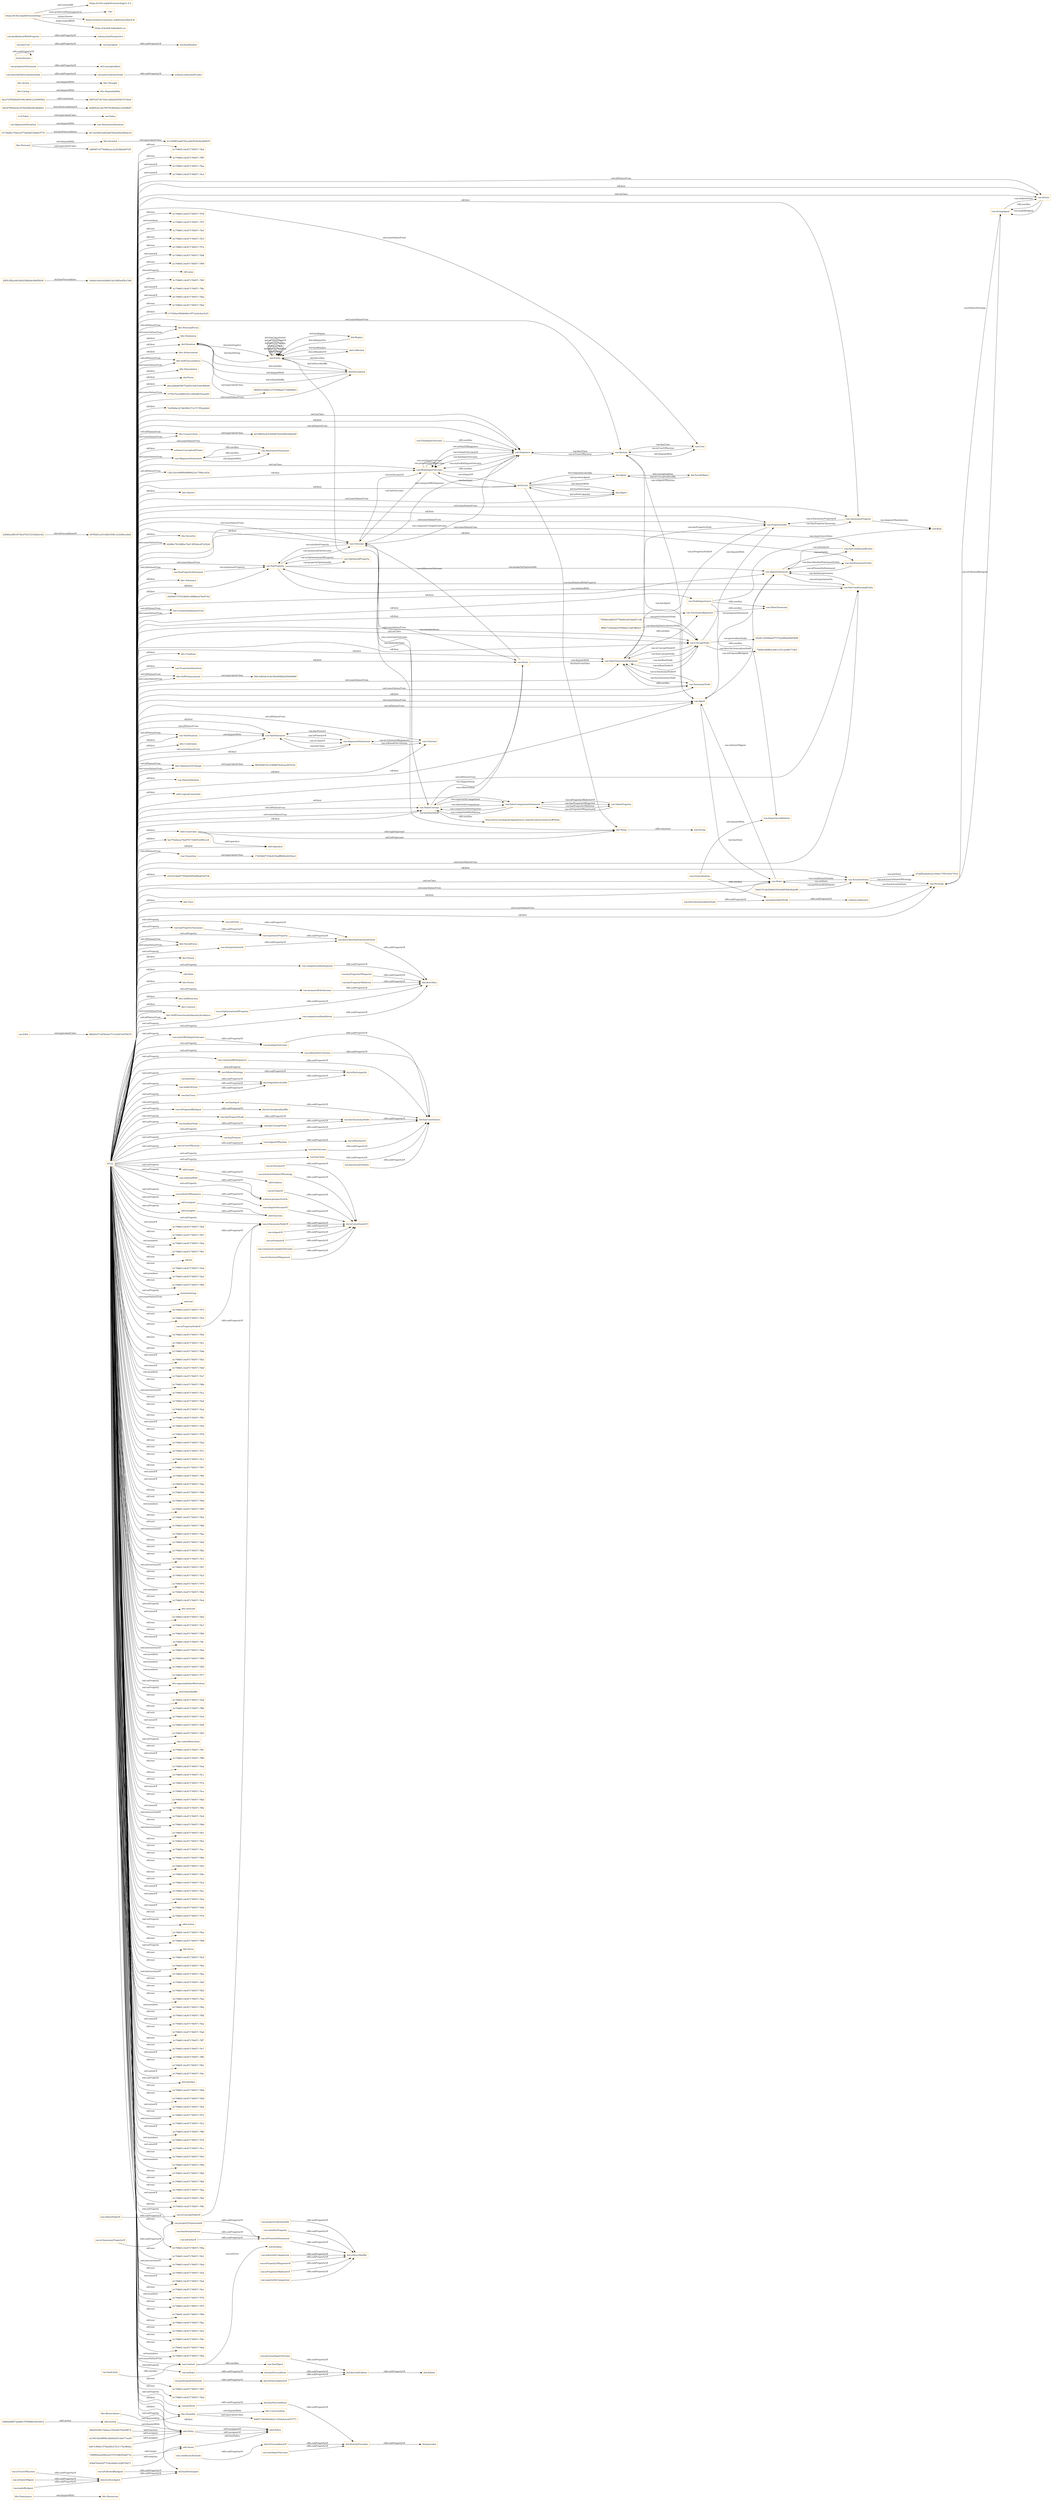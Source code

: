 digraph ar2dtool_diagram { 
rankdir=LR;
size="1501"
node [shape = rectangle, color="orange"]; "bhv:Dominance" "fc7449ae5fb6646ec5f7c2e0c6acfcd3" "dul:Situation" "7388902a2206fca0107416fb95ad471b" "odrl:Action" "vae:Path" "ef2962c6f01875dcf7fcb72330d23c92" "18eb416e0c4284bf14a19fd5e85b154b" "bhv:PersonalFocus" "a0169b5ac65c920467bc6369e5dd2e0f" "bhv:Hedonism" "bhv:Societal" "vae:NodeImportance" "bhv:Universalism" "f011bc09f33db5ad07b92209c4992e19" "vae:AwarenessSituation" "vae:Value" "bhv:Achievement" "odrl:Policy" "bhv:Stimulation" "dul:Norm" "abee2b8ab59b75a2f3e1b83c44c80629" "vae:AlignmentSituation" "1578270c2d98025412482bff352eefd5" "odrl:Operator" "7e456fde327db5f02371e717f52a2b44" "vae:VaeProperty" "b0c8785fa4cbcc076fcd9be94c8dd621" "bhv:SelfTrascendence" "vae:Outcome" "bece7d7f028d30199c3804121b490562" "schema:ConceptualFrame" "vae:VaeEntity" "vae:MultiInputOutcome" "12bc32ec098f9e8888023a1799acc83a" "bhv:Conservation" "25a9c15d5fbde9757522d99a4846569f" "5eb2151ab3284e630c0a4930dc9e2a80" "0174b0bc759acc67726028726481f779" "8567a473b724e1af2a02545fe7274eef" "vae:AlignmentStatement" "bhv:Dependability" "dul:SocialObject" "bhv:Caring" "odrl:Asset" "bhv:Nature" "vae:Generalization" "vae:Context" "vae:ActionOnState" "vae:VaeStatement" "vae:TaxonomyProperty" "bhv:Security" "62d9bc7816882e7bd13852dce87a5226" "vae:ConceptNode" "dul:Object" "bhv:Tolerance" "vae:System" "bhv:Humility" "c62648737f1638d91ef998ea076e974d" "ef8f487c4776d6b2ac2a25cfbb2647d5" "odrl:Party" "vae:Norm" "0dfe8af9f672ad06c76598803e03001e" "88b2fc671df36c6e371e1de010d76635" "bhv:GrowthAndAnxietyFree" "vae:User" "vae:Sequence" "vae:AgentStatement" "vae:VaeConditionedEntity" "bhv:Tradition" "dul:Event" "vae:PromotionDemotion" "dul:Agent" "vae:ValueTaxonomyStatement" "74fdbc448ffce3a813c51cee981718cf" "vae:TaxonomyAlignment" "bhv:SelfEnhancement" "vae:Strategy" "vae:Agent" "bhv:Benevolence" "vae:FinalInputOutcome" "vae:VaeSituation" "bhv:Conformity" "vae:Action" "f8f3040674c3186ffd70e4caa367f142" "bhv:Resources" "dul:Collection" "bf7f9291a351685c558c123ef0ecc6d4" "vae:AwarenessStatement" "vae:ValueDefinition" "bhv:OpennessToChange" "4dd85c0ccde79979c86fab621d249b87" "b13e6983ea8270eca6d363dc8a28d035" "vae:ActingAgent" "odrl:LogicalConstraint" "vae:ValueConcept" "vae:PropertyNode" "vae:ValueProperty" "vae:ValueComparisonStatement" "ba370afeeea7be87b71b8493c8fdcce4" "f94e3db5dcb18e3824948b2b59a9680f" "vae:VaeStatementEntity" "vae:Criterion" "bhv:Thought" "vae:Transition" "cf332334d07795b04585d9fbd61bf73b" "vae:State" "dul:Entity" "bhv:Face" "vae:VaeConditioningEntity" "vae:TaxonomyNode" "vae:VaePropertyStatement" "27a6f52a4a9c2e1644c17951043c7910" "bhv:SocialFocus" "odrl:Constraint" "vae:OptimizedProperty" "dul:Theory" "dul:Region" "dul:Description" "7f5b9ecddf234770b40ca91fda451140" "2f6245c80c7ebbece78ed4b7922fd672" "bhv:Action" "6084719049d2defcc1b5deb2cad53771" "vcvf:Value" "odrl:Rule" "bhv:Power" "vae:ImportanceRelation" "bhv:Personal" "85b878e045f77cf43d0fd1c02f078071" "e21843d248f08e3bb6dd3f1da917ead5" "17b546bf7354e453bafffb94e0639ca3" "2f95c5fb2c603fd425fdbe9c9b9f5830" "ff99c73344adcd7658b4c7edf1ff6cb3" "vae:ArgumentStatement" "9fd5b5100fda7e379548a6c716b699d3" "b407c969a157bbe0fc2723117bcd842e" "bhv:SelfDirection" "bhv:Concern" "bhv:SelfProtectionAndAnxietyAvoidance" ; /*classes style*/
	"bhv:Action" -> "bhv:Thought" [ label = "owl:disjointWith" ];
	"vae:particularizesNode" -> "schema:subsumedUnder" [ label = "rdfs:subPropertyOf" ];
	"vae:hasConceptNode" -> "vae:hasTaxonomyNode" [ label = "rdfs:subPropertyOf" ];
	"vae:ConceptNode" -> "vae:PropertyNode" [ label = "owl:disjointWith" ];
	"vae:isTaxonomyNodeOf" -> "dul:isConstituentOf" [ label = "rdfs:subPropertyOf" ];
	"vae:proposesStatement" -> "dul:conceptualizes" [ label = "rdfs:subPropertyOf" ];
	"vae:previousInputOutcome" -> "dul:directlyFollows" [ label = "rdfs:subPropertyOf" ];
	"vae:hasTaxonomyNode" -> "dul:hasConstituent" [ label = "rdfs:subPropertyOf" ];
	"vae:nextInputOutcome" -> "dul:directlyPrecedes" [ label = "rdfs:subPropertyOf" ];
	"vae:VaeSituation" -> "vae:VaeStatement" [ label = "owl:disjointWith" ];
	"vae:comparisonHasInferior" -> "dul:describes" [ label = "rdfs:subPropertyOf" ];
	"vae:hasTrace" -> "dul:isAgentInvolvedIn" [ label = "rdfs:subPropertyOf" ];
	"vae:Path" -> "88b2fc671df36c6e371e1de010d76635" [ label = "owl:equivalentClass" ];
	"vae:isInputOf" -> "dul:isConstituentOf" [ label = "rdfs:subPropertyOf" ];
	"dul:involvesAgent" -> "dul:hasParticipant" [ label = "rdfs:subPropertyOf" ];
	"terms:license" -> "terms:license" [ label = "rdfs:subPropertyOf" ];
	"dul:isAgentInvolvedIn" -> "dul:isParticipantIn" [ label = "rdfs:subPropertyOf" ];
	"bhv:SelfTrascendence" -> "9fd5b5100fda7e379548a6c716b699d3" [ label = "owl:equivalentClass" ];
	"vae:describesVaeStatementEntity" -> "dul:describes" [ label = "rdfs:subPropertyOf" ];
	"vae:hasPropertyTaxonomy" -> "vae:expressesProperty" [ label = "rdfs:subPropertyOf" ];
	"dul:Event" -> "dul:Object" [ label = "owl:disjointWith" ];
	"vae:isPremiseOf" -> "dul:isConstituentOf" [ label = "rdfs:subPropertyOf" ];
	"vae:interpretationOn" -> "vae:describesVaeStatementEntity" [ label = "rdfs:subPropertyOf" ];
	"dul:Description" -> "dul:Situation" [ label = "owl:disjointWith" ];
	"odrl:Action" -> "odrl:Party" [ label = "owl:disjointWith" ];
	"vae:madeByAgent" -> "dul:involvesAgent" [ label = "rdfs:subPropertyOf" ];
	"dul:isPreconditionOf" -> "dul:directlyPrecedes" [ label = "rdfs:subPropertyOf" ];
	"vae:isOutcomeOf" -> "dul:isConstituentOf" [ label = "rdfs:subPropertyOf" ];
	"vae:isPresentInStatement" -> "dul:isDescribedBy" [ label = "rdfs:subPropertyOf" ];
	"vae:hasInput" -> "dul:hasConstituent" [ label = "rdfs:subPropertyOf" ];
	"bhv:Personal" -> "bhv:Societal" [ label = "owl:disjointWith" ];
	"bhv:Personal" -> "ef8f487c4776d6b2ac2a25cfbb2647d5" [ label = "owl:equivalentClass" ];
	"vae:hasUser" -> "vae:hasAgent" [ label = "rdfs:subPropertyOf" ];
	"vae:onState" -> "dul:hasPrecondition" [ label = "rdfs:subPropertyOf" ];
	"vae:hasActionOnState" -> "dul:hasConstituent" [ label = "rdfs:subPropertyOf" ];
	"vae:hasPropertyNode" -> "vae:hasTaxonomyNode" [ label = "rdfs:subPropertyOf" ];
	"dul:hasPrecondition" -> "dul:directlyFollows" [ label = "rdfs:subPropertyOf" ];
	"vae:hasPropertyOfSuperior" -> "dul:describes" [ label = "rdfs:subPropertyOf" ];
	"bhv:Conservation" -> "a0169b5ac65c920467bc6369e5dd2e0f" [ label = "owl:equivalentClass" ];
	"vae:isPropertyNodeOf" -> "vae:isTaxonomyNodeOf" [ label = "rdfs:subPropertyOf" ];
	"bhv:Societal" -> "b13e6983ea8270eca6d363dc8a28d035" [ label = "owl:equivalentClass" ];
	"vae:Transition" -> "17b546bf7354e453bafffb94e0639ca3" [ label = "owl:equivalentClass" ];
	"vae:comparisonHasSuperior" -> "dul:describes" [ label = "rdfs:subPropertyOf" ];
	"vae:hasOutcome" -> "dul:hasConstituent" [ label = "rdfs:subPropertyOf" ];
	"vae:Norm" -> "vae:ValueTaxonomyStatement" [ label = "owl:disjointWith" ];
	"vae:isProposedByAgent" -> "dul:isConceptualizedBy" [ label = "rdfs:subPropertyOf" ];
	"bhv:Dominance" -> "bhv:Resources" [ label = "owl:disjointWith" ];
	"vae:isEntityOf" -> "vae:isPresentInStatement" [ label = "rdfs:subPropertyOf" ];
	"vae:MultiInputOutcome" -> "vae:Sequence" [ label = "rdfs:seeAlso" ];
	"vae:propertyExpressedAt" -> "vae:isPresentInStatement" [ label = "rdfs:subPropertyOf" ];
	"vae:hasState" -> "dul:isAgentInvolvedIn" [ label = "rdfs:subPropertyOf" ];
	"vae:AwarenessStatement" -> "vae:AlignmentStatement" [ label = "rdfs:seeAlso" ];
	"vae:isConceptNodeOf" -> "vae:isTaxonomyNodeOf" [ label = "rdfs:subPropertyOf" ];
	"bhv:Caring" -> "bhv:Dependability" [ label = "owl:disjointWith" ];
	"vae:hasRootNode" -> "vae:hasConceptNode" [ label = "rdfs:subPropertyOf" ];
	"vae:isAgentOfSystem" -> "dul:isMemberOf" [ label = "rdfs:subPropertyOf" ];
	"vae:ValueConcept" -> "http://www.ontologydesignpatterns.org/ont/values/valuecore#Value" [ label = "rdfs:seeAlso" ];
	"vae:isInputOutcomeOf" -> "dul:isConstituentOf" [ label = "rdfs:subPropertyOf" ];
	"vae:isTaxonomyPropertyOf" -> "vae:propertyExpressedAt" [ label = "rdfs:subPropertyOf" ];
	"vae:directlyParticularizesNode" -> "vae:particularizesNode" [ label = "rdfs:subPropertyOf" ];
	"vae:isRootNodeOf" -> "vae:isConceptNodeOf" [ label = "rdfs:subPropertyOf" ];
	"vae:expressesProperty" -> "vae:describesVaeStatementEntity" [ label = "rdfs:subPropertyOf" ];
	"vae:hasAgent" -> "dul:hasMember" [ label = "rdfs:subPropertyOf" ];
	"vae:isFollowedByAgent" -> "dul:hasParticipant" [ label = "rdfs:subPropertyOf" ];
	"vae:hasRelationWithProperty" -> "schema:hasPerspective" [ label = "rdfs:subPropertyOf" ];
	"vae:measuredOnOutcome" -> "dul:describes" [ label = "rdfs:subPropertyOf" ];
	"vae:perform" -> "dul:hasPostcondition" [ label = "rdfs:subPropertyOf" ];
	"vcvf:Value" -> "vae:Value" [ label = "owl:equivalentClass" ];
	"vae:isTraceOfSystem" -> "dul:involvesAgent" [ label = "rdfs:subPropertyOf" ];
	"vae:directlyGeneralizesNode" -> "vae:generalizesNode" [ label = "rdfs:subPropertyOf" ];
	"vae:conditionsActionIn" -> "dul:isPreconditionOf" [ label = "rdfs:subPropertyOf" ];
	"vae:superiorInComparison" -> "dul:isDescribedBy" [ label = "rdfs:subPropertyOf" ];
	"vae:System" -> "vae:User" [ label = "owl:disjointWith" ];
	"vae:ValueTaxonomyStatement" -> "vae:TaxonomyAlignment" [ label = "rdfs:seeAlso" ];
	"vae:TaxonomyNode" -> "vae:ValueTaxonomyStatement" [ label = "rdfs:seeAlso" ];
	"vae:followsStrategy" -> "dul:isParticipantIn" [ label = "rdfs:subPropertyOf" ];
	"vae:hasPropertyOfInferior" -> "dul:describes" [ label = "rdfs:subPropertyOf" ];
	"vae:composedBySequence" -> "dul:hasConstituent" [ label = "rdfs:subPropertyOf" ];
	"vae:AlignmentSituation" -> "vae:AwarenessSituation" [ label = "owl:disjointWith" ];
	"https://w3id.org/def/vaeontology" -> "https://w3id.org/def/vaeontology/1.0.2" [ label = "owl:versionIRI" ];
	"https://w3id.org/def/vaeontology" -> "vae:" [ label = "vann:preferredNamespaceUri" ];
	"https://w3id.org/def/vaeontology" -> "https://creativecommons.org/licenses/by/4.0/" [ label = "terms:license" ];
	"https://w3id.org/def/vaeontology" -> "https://chowlk.linkeddata.es" [ label = "mod:createdWith" ];
	"vae:isActionOnStateOfStrategy" -> "dul:isConstituentOf" [ label = "rdfs:subPropertyOf" ];
	"vae:startsWithInputOutcome" -> "vae:hasInputOutcome" [ label = "rdfs:subPropertyOf" ];
	"vae:isOptimizationOfProperty" -> "dul:describes" [ label = "rdfs:subPropertyOf" ];
	"vae:propertyOptimizedAt" -> "dul:isDescribedBy" [ label = "rdfs:subPropertyOf" ];
	"bhv:Humility" -> "bhv:Universalism" [ label = "owl:disjointWith" ];
	"bhv:Humility" -> "6084719049d2defcc1b5deb2cad53771" [ label = "owl:equivalentClass" ];
	"vae:FinalInputOutcome" -> "vae:Sequence" [ label = "rdfs:seeAlso" ];
	"odrl:target" -> "odrl:relation" [ label = "rdfs:subPropertyOf" ];
	"bhv:SelfEnhancement" -> "f94e3db5dcb18e3824948b2b59a9680f" [ label = "owl:equivalentClass" ];
	"dul:directlyPrecedes" -> "dul:precedes" [ label = "rdfs:subPropertyOf" ];
	"vae:makesAction" -> "dul:isAgentInvolvedIn" [ label = "rdfs:subPropertyOf" ];
	"vae:satisfiesProperty" -> "dul:isDescribedBy" [ label = "rdfs:subPropertyOf" ];
	"vae:TaxonomyAlignment" -> "vae:ValueTaxonomy" [ label = "rdfs:seeAlso" ];
	"vae:relationWith" -> "schema:perspectiveOn" [ label = "rdfs:subPropertyOf" ];
	"vae:NodeImportance" -> "vae:ValueTaxonomy" [ label = "rdfs:seeAlso" ];
	"vae:NodeImportance" -> "vae:ImportanceRelation" [ label = "rdfs:seeAlso" ];
	"vae:Action" -> "vae:ActingAgent" [ label = "rdfs:seeAlso" ];
	"vae:inferiorInComparison" -> "dul:isDescribedBy" [ label = "rdfs:subPropertyOf" ];
	"vae:VaeEntity" -> "vae:Context" [ label = "rdfs:seeAlso" ];
	"vae:isClaimOf" -> "dul:isConstituentOf" [ label = "rdfs:subPropertyOf" ];
	"vae:hasInputOutcome" -> "dul:hasConstituent" [ label = "rdfs:subPropertyOf" ];
	"vae:isPropertyOfSuperiorOf" -> "dul:isDescribedBy" [ label = "rdfs:subPropertyOf" ];
	"vae:isStateOfAgent" -> "dul:involvesAgent" [ label = "rdfs:subPropertyOf" ];
	"vae:Generalization" -> "vae:generalizesNode" [ label = "rdfs:seeAlso" ];
	"vae:Generalization" -> "vae:ImportanceRelation" [ label = "owl:disjointWith" ];
	"vae:Context" -> "vae:VaeObject" [ label = "rdfs:seeAlso" ];
	"NULL" -> "b179865:18c87178057:-7fe8" [ label = "owl:unionOf" ];
	"NULL" -> "b179865:18c87178057:-7fd7" [ label = "rdf:rest" ];
	"NULL" -> "vae:hasConceptNode" [ label = "owl:onProperty" ];
	"NULL" -> "bhv:PersonalFocus" [ label = "owl:someValuesFrom" ];
	"NULL" -> "bhv:Hedonism" [ label = "rdf:first" ];
	"NULL" -> "b179865:18c87178057:-7fa0" [ label = "owl:members" ];
	"NULL" -> "bhv:Conservation" [ label = "owl:allValuesFrom" ];
	"NULL" -> "b179865:18c87178057:-7f91" [ label = "rdf:rest" ];
	"NULL" -> "rdf:nil" [ label = "rdf:rest" ];
	"NULL" -> "vae:VaeConditioningEntity" [ label = "owl:someValuesFrom" ];
	"NULL" -> "vae:isBasedOnCriterion" [ label = "owl:onProperty" ];
	"NULL" -> "vae:isTaxonomyNodeOf" [ label = "owl:onProperty" ];
	"NULL" -> "vae:interpretationOn" [ label = "owl:onProperty" ];
	"NULL" -> "vae:ConceptNode" [ label = "rdf:first" ];
	"NULL" -> "vae:PropertyNode" [ label = "rdf:first" ];
	"NULL" -> "b179865:18c87178057:-7fe9" [ label = "rdf:rest" ];
	"NULL" -> "b179865:18c87178057:-7fa3" [ label = "owl:members" ];
	"NULL" -> "odrl:assignee" [ label = "owl:onProperty" ];
	"NULL" -> "vae:ConceptNode" [ label = "owl:someValuesFrom" ];
	"NULL" -> "vae:expressesProperty" [ label = "owl:onProperty" ];
	"NULL" -> "vae:VaeSituation" [ label = "owl:allValuesFrom" ];
	"NULL" -> "b179865:18c87178057:-7fb9" [ label = "rdf:rest" ];
	"NULL" -> "dul:hasSetting" [ label = "owl:onProperty" ];
	"NULL" -> "bhv:SelfTrascendence" [ label = "owl:someValuesFrom" ];
	"NULL" -> "owl:real" [ label = "owl:someValuesFrom" ];
	"NULL" -> "odrl:LogicalConstraint" [ label = "rdf:first" ];
	"NULL" -> "b179865:18c87178057:-7f73" [ label = "rdf:rest" ];
	"NULL" -> "vae:onEntity" [ label = "owl:onProperty" ];
	"NULL" -> "vae:VaeConditioningEntity" [ label = "owl:allValuesFrom" ];
	"NULL" -> "vae:TaxonomyNode" [ label = "rdf:first" ];
	"NULL" -> "b179865:18c87178057:-7fc0" [ label = "rdf:rest" ];
	"NULL" -> "vae:comparisonHasInferior" [ label = "owl:onProperty" ];
	"NULL" -> "b179865:18c87178057:-7f94" [ label = "rdf:rest" ];
	"NULL" -> "ba370afeeea7be87b71b8493c8fdcce4" [ label = "rdf:first" ];
	"NULL" -> "vae:isUserOfSystem" [ label = "owl:onProperty" ];
	"NULL" -> "b179865:18c87178057:-7fe1" [ label = "rdf:rest" ];
	"NULL" -> "7e456fde327db5f02371e717f52a2b44" [ label = "rdf:first" ];
	"NULL" -> "vae:ActionOnState" [ label = "rdf:first" ];
	"NULL" -> "vae:VaeStatement" [ label = "owl:someValuesFrom" ];
	"NULL" -> "vae:Criterion" [ label = "owl:allValuesFrom" ];
	"NULL" -> "b179865:18c87178057:-7fdb" [ label = "rdf:rest" ];
	"NULL" -> "b179865:18c87178057:-7fb3" [ label = "owl:unionOf" ];
	"NULL" -> "bhv:GrowthAndAnxietyFree" [ label = "owl:someValuesFrom" ];
	"NULL" -> "vae:Strategy" [ label = "owl:someValuesFrom" ];
	"NULL" -> "b179865:18c87178057:-7fd0" [ label = "owl:unionOf" ];
	"NULL" -> "vae:ConceptNode" [ label = "owl:onClass" ];
	"NULL" -> "vae:Action" [ label = "rdf:first" ];
	"NULL" -> "vae:hasOutcome" [ label = "owl:onProperty" ];
	"NULL" -> "b179865:18c87178057:-7fa7" [ label = "owl:members" ];
	"NULL" -> "b179865:18c87178057:-7f8b" [ label = "rdf:rest" ];
	"NULL" -> "b179865:18c87178057:-7fca" [ label = "owl:intersectionOf" ];
	"NULL" -> "b179865:18c87178057:-7fa9" [ label = "rdf:rest" ];
	"NULL" -> "b179865:18c87178057:-7fa2" [ label = "rdf:rest" ];
	"NULL" -> "vae:AwarenessStatement" [ label = "owl:someValuesFrom" ];
	"NULL" -> "b179865:18c87178057:-7ff3" [ label = "rdf:rest" ];
	"NULL" -> "b179865:18c87178057:-7fe0" [ label = "owl:unionOf" ];
	"NULL" -> "b179865:18c87178057:-7f76" [ label = "rdf:rest" ];
	"NULL" -> "b179865:18c87178057:-7fed" [ label = "rdf:rest" ];
	"NULL" -> "vae:startsWithInputOutcome" [ label = "owl:onProperty" ];
	"NULL" -> "b179865:18c87178057:-7f7c" [ label = "rdf:rest" ];
	"NULL" -> "b179865:18c87178057:-7fc3" [ label = "rdf:rest" ];
	"NULL" -> "b179865:18c87178057:-7f97" [ label = "rdf:rest" ];
	"NULL" -> "b179865:18c87178057:-7ff4" [ label = "owl:unionOf" ];
	"NULL" -> "b179865:18c87178057:-7fde" [ label = "owl:unionOf" ];
	"NULL" -> "b179865:18c87178057:-7f90" [ label = "rdf:rest" ];
	"NULL" -> "b179865:18c87178057:-7f9d" [ label = "rdf:rest" ];
	"NULL" -> "odrl:Operator" [ label = "rdf:first" ];
	"NULL" -> "vae:Agent" [ label = "owl:someValuesFrom" ];
	"NULL" -> "b179865:18c87178057:-7f85" [ label = "owl:members" ];
	"NULL" -> "vae:isStartOfSequence" [ label = "owl:onProperty" ];
	"NULL" -> "bhv:Tradition" [ label = "rdf:first" ];
	"NULL" -> "vae:hasInput" [ label = "owl:onProperty" ];
	"NULL" -> "b179865:18c87178057:-7fb4" [ label = "rdf:rest" ];
	"NULL" -> "b179865:18c87178057:-7f88" [ label = "rdf:rest" ];
	"NULL" -> "vae:Sequence" [ label = "owl:onClass" ];
	"NULL" -> "vae:hasRootNode" [ label = "owl:onProperty" ];
	"NULL" -> "vae:NodeImportance" [ label = "rdf:first" ];
	"NULL" -> "b179865:18c87178057:-7fae" [ label = "owl:intersectionOf" ];
	"NULL" -> "vae:VaeConditionedEntity" [ label = "owl:someValuesFrom" ];
	"NULL" -> "b179865:18c87178057:-7fd5" [ label = "rdf:rest" ];
	"NULL" -> "b179865:18c87178057:-7f8e" [ label = "rdf:rest" ];
	"NULL" -> "bhv:SelfEnhancement" [ label = "owl:someValuesFrom" ];
	"NULL" -> "b179865:18c87178057:-7fcf" [ label = "rdf:rest" ];
	"NULL" -> "b179865:18c87178057:-7fb7" [ label = "owl:intersectionOf" ];
	"NULL" -> "bhv:GrowthAndAnxietyFree" [ label = "owl:allValuesFrom" ];
	"NULL" -> "vae:Outcome" [ label = "owl:someValuesFrom" ];
	"NULL" -> "bhv:SelfDirection" [ label = "rdf:first" ];
	"NULL" -> "vae:hasInputOutcome" [ label = "owl:onProperty" ];
	"NULL" -> "vae:TaxonomyProperty" [ label = "owl:someValuesFrom" ];
	"NULL" -> "dul:Theory" [ label = "rdf:first" ];
	"NULL" -> "b179865:18c87178057:-7fa5" [ label = "rdf:rest" ];
	"NULL" -> "b179865:18c87178057:-7f79" [ label = "rdf:rest" ];
	"NULL" -> "dul:Event" [ label = "rdf:first" ];
	"NULL" -> "b179865:18c87178057:-7f92" [ label = "owl:members" ];
	"NULL" -> "vae:ArgumentStatement" [ label = "rdf:first" ];
	"NULL" -> "b179865:18c87178057:-7fc6" [ label = "rdf:rest" ];
	"NULL" -> "bhv:attitude" [ label = "owl:onProperty" ];
	"NULL" -> "b179865:18c87178057:-7fd2" [ label = "owl:unionOf" ];
	"NULL" -> "vae:Norm" [ label = "rdf:first" ];
	"NULL" -> "schema:perspectiveOn" [ label = "owl:onProperty" ];
	"NULL" -> "b179865:18c87178057:-7fe7" [ label = "rdf:rest" ];
	"NULL" -> "b179865:18c87178057:-7f80" [ label = "rdf:rest" ];
	"NULL" -> "vae:VaeProperty" [ label = "rdf:first" ];
	"NULL" -> "b179865:18c87178057:-7ffc" [ label = "owl:unionOf" ];
	"NULL" -> "b179865:18c87178057:-7fbd" [ label = "owl:intersectionOf" ];
	"NULL" -> "b179865:18c87178057:-7f89" [ label = "owl:members" ];
	"NULL" -> "b179865:18c87178057:-7f95" [ label = "owl:members" ];
	"NULL" -> "b179865:18c87178057:-7f77" [ label = "owl:members" ];
	"NULL" -> "bhv:opposingValueMotivation" [ label = "owl:onProperty" ];
	"NULL" -> "bhv:Humility" [ label = "rdf:first" ];
	"NULL" -> "dul:isSatisfiedBy" [ label = "owl:onProperty" ];
	"NULL" -> "b179865:18c87178057:-7fa8" [ label = "rdf:rest" ];
	"NULL" -> "vae:TaxonomyProperty" [ label = "rdf:first" ];
	"NULL" -> "b179865:18c87178057:-7ff9" [ label = "rdf:rest" ];
	"NULL" -> "b179865:18c87178057:-7fc9" [ label = "rdf:rest" ];
	"NULL" -> "vae:State" [ label = "owl:onClass" ];
	"NULL" -> "b179865:18c87178057:-7fd4" [ label = "owl:unionOf" ];
	"NULL" -> "bhv:OpennessToChange" [ label = "owl:allValuesFrom" ];
	"NULL" -> "b179865:18c87178057:-7f83" [ label = "rdf:rest" ];
	"NULL" -> "vae:VaeStatement" [ label = "rdf:first" ];
	"NULL" -> "vae:VaeSituation" [ label = "rdf:first" ];
	"NULL" -> "bhv:valueMotivation" [ label = "owl:onProperty" ];
	"NULL" -> "vae:relationWith" [ label = "owl:onProperty" ];
	"NULL" -> "bhv:Stimulation" [ label = "rdf:first" ];
	"NULL" -> "abee2b8ab59b75a2f3e1b83c44c80629" [ label = "rdf:first" ];
	"NULL" -> "b179865:18c87178057:-7ff1" [ label = "rdf:rest" ];
	"NULL" -> "b179865:18c87178057:-7ff8" [ label = "owl:unionOf" ];
	"NULL" -> "b179865:18c87178057:-7feb" [ label = "rdf:rest" ];
	"NULL" -> "odrl:Constraint" [ label = "rdf:first" ];
	"NULL" -> "vae:Action" [ label = "owl:onClass" ];
	"NULL" -> "odrl:target" [ label = "owl:onProperty" ];
	"NULL" -> "b179865:18c87178057:-7fc1" [ label = "rdf:rest" ];
	"NULL" -> "b179865:18c87178057:-7f7a" [ label = "rdf:rest" ];
	"NULL" -> "b179865:18c87178057:-7fce" [ label = "owl:unionOf" ];
	"NULL" -> "b179865:18c87178057:-7fbb" [ label = "rdf:rest" ];
	"NULL" -> "b179865:18c87178057:-7ff2" [ label = "owl:unionOf" ];
	"NULL" -> "vae:Transition" [ label = "owl:allValuesFrom" ];
	"NULL" -> "b179865:18c87178057:-7fc8" [ label = "owl:intersectionOf" ];
	"NULL" -> "b179865:18c87178057:-7f9b" [ label = "rdf:rest" ];
	"NULL" -> "vae:makesAction" [ label = "owl:onProperty" ];
	"NULL" -> "dul:Object" [ label = "owl:someValuesFrom" ];
	"NULL" -> "vae:onState" [ label = "owl:onProperty" ];
	"NULL" -> "dul:isParticipantIn" [ label = "owl:onProperty" ];
	"NULL" -> "vae:VaeProperty" [ label = "owl:someValuesFrom" ];
	"NULL" -> "bhv:SelfProtectionAndAnxietyAvoidance" [ label = "owl:someValuesFrom" ];
	"NULL" -> "vae:Agent" [ label = "owl:allValuesFrom" ];
	"NULL" -> "b179865:18c87178057:-7fb1" [ label = "owl:intersectionOf" ];
	"NULL" -> "b179865:18c87178057:-7fb2" [ label = "rdf:rest" ];
	"NULL" -> "b179865:18c87178057:-7fac" [ label = "rdf:rest" ];
	"NULL" -> "b179865:18c87178057:-7f86" [ label = "rdf:rest" ];
	"NULL" -> "b179865:18c87178057:-7fd3" [ label = "rdf:rest" ];
	"NULL" -> "b179865:18c87178057:-7f8c" [ label = "rdf:rest" ];
	"NULL" -> "vae:PropertyNode" [ label = "owl:someValuesFrom" ];
	"NULL" -> "b179865:18c87178057:-7fcd" [ label = "rdf:rest" ];
	"NULL" -> "dul:Situation" [ label = "rdf:first" ];
	"NULL" -> "1578270c2d98025412482bff352eefd5" [ label = "owl:someValuesFrom" ];
	"NULL" -> "bhv:SelfEnhancement" [ label = "owl:allValuesFrom" ];
	"NULL" -> "vae:hasPropertyNode" [ label = "owl:onProperty" ];
	"NULL" -> "dul:Description" [ label = "owl:someValuesFrom" ];
	"NULL" -> "b179865:18c87178057:-7fec" [ label = "owl:unionOf" ];
	"NULL" -> "bhv:Conservation" [ label = "owl:someValuesFrom" ];
	"NULL" -> "b179865:18c87178057:-7fe2" [ label = "owl:unionOf" ];
	"NULL" -> "bhv:PersonalFocus" [ label = "owl:allValuesFrom" ];
	"NULL" -> "b179865:18c87178057:-7fd6" [ label = "owl:unionOf" ];
	"NULL" -> "schema:ConceptualFrame" [ label = "rdf:first" ];
	"NULL" -> "b179865:18c87178057:-7f7d" [ label = "rdf:rest" ];
	"NULL" -> "vae:Strategy" [ label = "rdf:first" ];
	"NULL" -> "vae:Outcome" [ label = "rdf:first" ];
	"NULL" -> "odrl:action" [ label = "owl:onProperty" ];
	"NULL" -> "b179865:18c87178057:-7fbe" [ label = "rdf:rest" ];
	"NULL" -> "b179865:18c87178057:-7f98" [ label = "rdf:rest" ];
	"NULL" -> "vae:isProposedByAgent" [ label = "owl:onProperty" ];
	"NULL" -> "bhv:focus" [ label = "owl:onProperty" ];
	"NULL" -> "b179865:18c87178057:-7fe5" [ label = "rdf:rest" ];
	"NULL" -> "b179865:18c87178057:-7f9e" [ label = "rdf:rest" ];
	"NULL" -> "cf332334d07795b04585d9fbd61bf73b" [ label = "rdf:first" ];
	"NULL" -> "b179865:18c87178057:-7fba" [ label = "owl:intersectionOf" ];
	"NULL" -> "b179865:18c87178057:-7fdf" [ label = "rdf:rest" ];
	"NULL" -> "b179865:18c87178057:-7fb5" [ label = "rdf:rest" ];
	"NULL" -> "fc7449ae5fb6646ec5f7c2e0c6acfcd3" [ label = "rdf:first" ];
	"NULL" -> "b179865:18c87178057:-7faf" [ label = "rdf:rest" ];
	"NULL" -> "vae:MultiInputOutcome" [ label = "rdf:first" ];
	"NULL" -> "b179865:18c87178057:-7f82" [ label = "owl:members" ];
	"NULL" -> "b179865:18c87178057:-7f8f" [ label = "rdf:rest" ];
	"NULL" -> "vae:ValueTaxonomyStatement" [ label = "owl:someValuesFrom" ];
	"NULL" -> "bhv:SelfProtectionAndAnxietyAvoidance" [ label = "owl:allValuesFrom" ];
	"NULL" -> "b179865:18c87178057:-7fee" [ label = "owl:unionOf" ];
	"NULL" -> "vae:ValueDefinition" [ label = "rdf:first" ];
	"NULL" -> "vae:TaxonomyAlignment" [ label = "rdf:first" ];
	"NULL" -> "b179865:18c87178057:-7fa6" [ label = "rdf:rest" ];
	"NULL" -> "b179865:18c87178057:-7ff7" [ label = "rdf:rest" ];
	"NULL" -> "bhv:Security" [ label = "rdf:first" ];
	"NULL" -> "vae:AgentStatement" [ label = "rdf:first" ];
	"NULL" -> "vae:propertyExpressedAt" [ label = "owl:onProperty" ];
	"NULL" -> "vae:AlignmentStatement" [ label = "owl:someValuesFrom" ];
	"NULL" -> "b179865:18c87178057:-7fc7" [ label = "rdf:rest" ];
	"NULL" -> "bhv:OpennessToChange" [ label = "owl:someValuesFrom" ];
	"NULL" -> "dul:hasParticipant" [ label = "owl:onProperty" ];
	"NULL" -> "b179865:18c87178057:-7ff0" [ label = "owl:unionOf" ];
	"NULL" -> "odrl:assigner" [ label = "owl:onProperty" ];
	"NULL" -> "bhv:SocialFocus" [ label = "owl:someValuesFrom" ];
	"NULL" -> "b179865:18c87178057:-7f81" [ label = "rdf:rest" ];
	"NULL" -> "b179865:18c87178057:-7fdc" [ label = "owl:unionOf" ];
	"NULL" -> "vae:ValueComparisonStatement" [ label = "rdf:first" ];
	"NULL" -> "dul:satisfies" [ label = "owl:onProperty" ];
	"NULL" -> "vae:VaePropertyStatement" [ label = "owl:allValuesFrom" ];
	"NULL" -> "odrl:Rule" [ label = "rdf:first" ];
	"NULL" -> "b179865:18c87178057:-7fb8" [ label = "rdf:rest" ];
	"NULL" -> "bhv:SocialFocus" [ label = "owl:allValuesFrom" ];
	"NULL" -> "vae:ValueConcept" [ label = "owl:someValuesFrom" ];
	"NULL" -> "vae:hasPremise" [ label = "owl:onProperty" ];
	"NULL" -> "bhv:Tolerance" [ label = "rdf:first" ];
	"NULL" -> "b179865:18c87178057:-7fd9" [ label = "rdf:rest" ];
	"NULL" -> "b179865:18c87178057:-7fe4" [ label = "owl:unionOf" ];
	"NULL" -> "b179865:18c87178057:-7f72" [ label = "rdf:rest" ];
	"NULL" -> "b179865:18c87178057:-7fc2" [ label = "owl:intersectionOf" ];
	"NULL" -> "vae:State" [ label = "owl:someValuesFrom" ];
	"NULL" -> "b179865:18c87178057:-7ff6" [ label = "owl:unionOf" ];
	"NULL" -> "b179865:18c87178057:-7f74" [ label = "owl:members" ];
	"NULL" -> "bhv:Power" [ label = "rdf:first" ];
	"NULL" -> "bhv:Nature" [ label = "rdf:first" ];
	"NULL" -> "b179865:18c87178057:-7fcc" [ label = "owl:unionOf" ];
	"NULL" -> "b179865:18c87178057:-7f93" [ label = "rdf:rest" ];
	"NULL" -> "b179865:18c87178057:-7f8d" [ label = "owl:members" ];
	"NULL" -> "vae:Action" [ label = "owl:allValuesFrom" ];
	"NULL" -> "vae:Agent" [ label = "rdf:first" ];
	"NULL" -> "vae:followsStrategy" [ label = "owl:onProperty" ];
	"NULL" -> "vae:Sequence" [ label = "rdf:first" ];
	"NULL" -> "bhv:Achievement" [ label = "rdf:first" ];
	"NULL" -> "vae:VaeStatementEntity" [ label = "rdf:first" ];
	"NULL" -> "bhv:Conformity" [ label = "rdf:first" ];
	"NULL" -> "vae:perform" [ label = "owl:onProperty" ];
	"NULL" -> "b179865:18c87178057:-7fb0" [ label = "rdf:rest" ];
	"NULL" -> "bhv:SelfTrascendence" [ label = "owl:allValuesFrom" ];
	"NULL" -> "b179865:18c87178057:-7f84" [ label = "rdf:rest" ];
	"NULL" -> "b179865:18c87178057:-7faa" [ label = "rdf:rest" ];
	"NULL" -> "b179865:18c87178057:-7fbf" [ label = "owl:unionOf" ];
	"NULL" -> "b179865:18c87178057:-7ffb" [ label = "rdf:rest" ];
	"NULL" -> "b179865:18c87178057:-7f8a" [ label = "rdf:rest" ];
	"NULL" -> "odrl:Party" [ label = "rdf:first" ];
	"NULL" -> "b179865:18c87178057:-7fd1" [ label = "rdf:rest" ];
	"NULL" -> "b179865:18c87178057:-7fab" [ label = "owl:intersectionOf" ];
	"NULL" -> "b179865:18c87178057:-7fcb" [ label = "rdf:rest" ];
	"NULL" -> "12bc32ec098f9e8888023a1799acc83a" [ label = "owl:allValuesFrom" ];
	"NULL" -> "b179865:18c87178057:-7fe6" [ label = "owl:unionOf" ];
	"NULL" -> "b179865:18c87178057:-7fa1" [ label = "rdf:rest" ];
	"NULL" -> "b179865:18c87178057:-7f7b" [ label = "owl:members" ];
	"NULL" -> "b179865:18c87178057:-7f75" [ label = "rdf:rest" ];
	"NULL" -> "odrl:Policy" [ label = "rdf:first" ];
	"NULL" -> "vae:Context" [ label = "owl:someValuesFrom" ];
	"NULL" -> "vae:ValueTaxonomyStatement" [ label = "rdf:first" ];
	"NULL" -> "vae:hasTrace" [ label = "owl:onProperty" ];
	"NULL" -> "b179865:18c87178057:-7f96" [ label = "rdf:rest" ];
	"NULL" -> "b179865:18c87178057:-7fbc" [ label = "rdf:rest" ];
	"NULL" -> "vae:MultiInputOutcome" [ label = "owl:onClass" ];
	"NULL" -> "b179865:18c87178057:-7fe3" [ label = "rdf:rest" ];
	"NULL" -> "b179865:18c87178057:-7f9c" [ label = "rdf:rest" ];
	"NULL" -> "vae:ValueConcept" [ label = "rdf:first" ];
	"NULL" -> "b179865:18c87178057:-7fdd" [ label = "rdf:rest" ];
	"NULL" -> "vae:Sequence" [ label = "owl:allValuesFrom" ];
	"NULL" -> "b179865:18c87178057:-7f9a" [ label = "owl:members" ];
	"NULL" -> "vae:composedBySequence" [ label = "owl:onProperty" ];
	"NULL" -> "vae:PromotionDemotion" [ label = "rdf:first" ];
	"NULL" -> "b179865:18c87178057:-7f87" [ label = "rdf:rest" ];
	"NULL" -> "b179865:18c87178057:-7fad" [ label = "rdf:rest" ];
	"NULL" -> "vae:Criterion" [ label = "rdf:first" ];
	"NULL" -> "vae:hasClaim" [ label = "owl:onProperty" ];
	"NULL" -> "vae:VaeStatement" [ label = "owl:allValuesFrom" ];
	"NULL" -> "bhv:Concern" [ label = "rdf:first" ];
	"NULL" -> "vae:measuredOnOutcome" [ label = "owl:onProperty" ];
	"NULL" -> "vae:hasPropertyTaxonomy" [ label = "owl:onProperty" ];
	"NULL" -> "bhv:Face" [ label = "rdf:first" ];
	"NULL" -> "b179865:18c87178057:-7fa4" [ label = "rdf:rest" ];
	"NULL" -> "vae:ValueConcept" [ label = "owl:allValuesFrom" ];
	"NULL" -> "b179865:18c87178057:-7ff5" [ label = "rdf:rest" ];
	"NULL" -> "b179865:18c87178057:-7fea" [ label = "owl:unionOf" ];
	"NULL" -> "vae:State" [ label = "rdf:first" ];
	"NULL" -> "b179865:18c87178057:-7fc4" [ label = "owl:unionOf" ];
	"NULL" -> "b179865:18c87178057:-7f78" [ label = "rdf:rest" ];
	"NULL" -> "vae:System" [ label = "owl:someValuesFrom" ];
	"NULL" -> "b179865:18c87178057:-7f7f" [ label = "owl:members" ];
	"NULL" -> "b179865:18c87178057:-7fef" [ label = "rdf:rest" ];
	"NULL" -> "b179865:18c87178057:-7fc5" [ label = "rdf:rest" ];
	"NULL" -> "b179865:18c87178057:-7f7e" [ label = "rdf:rest" ];
	"NULL" -> "c62648737f1638d91ef998ea076e974d" [ label = "rdf:first" ];
	"NULL" -> "vae:TaxonomyNode" [ label = "owl:someValuesFrom" ];
	"NULL" -> "b179865:18c87178057:-7fd8" [ label = "owl:unionOf" ];
	"NULL" -> "b179865:18c87178057:-7f99" [ label = "rdf:rest" ];
	"NULL" -> "62d9bc7816882e7bd13852dce87a5226" [ label = "owl:someValuesFrom" ];
	"NULL" -> "vae:isOptimizationOfProperty" [ label = "owl:onProperty" ];
	"NULL" -> "rdf:value" [ label = "owl:onProperty" ];
	"NULL" -> "b179865:18c87178057:-7f9f" [ label = "rdf:rest" ];
	"NULL" -> "vae:User" [ label = "owl:someValuesFrom" ];
	"NULL" -> "b179865:18c87178057:-7ffa" [ label = "owl:unionOf" ];
	"NULL" -> "vae:comparisonHasSuperior" [ label = "owl:onProperty" ];
	"NULL" -> "b179865:18c87178057:-7fda" [ label = "owl:unionOf" ];
	"NULL" -> "dul:Norm" [ label = "rdf:first" ];
	"NULL" -> "b179865:18c87178057:-7fb6" [ label = "rdf:rest" ];
	"vae:isUserOfSystem" -> "vae:isAgentOfSystem" [ label = "rdfs:subPropertyOf" ];
	"vae:isPropertyOfInferiorOf" -> "dul:isDescribedBy" [ label = "rdfs:subPropertyOf" ];
	"vae:hasClaim" -> "dul:hasConstituent" [ label = "rdfs:subPropertyOf" ];
	"vae:generalizesNode" -> "schema:subsumes" [ label = "rdfs:subPropertyOf" ];
	"bhv:OpennessToChange" -> "f8f3040674c3186ffd70e4caa367f142" [ label = "owl:equivalentClass" ];
	"vae:hasPremise" -> "dul:hasConstituent" [ label = "rdfs:subPropertyOf" ];
	"vae:isStartOfSequence" -> "vae:isInputOutcomeOf" [ label = "rdfs:subPropertyOf" ];
	"bhv:Benevolence" -> "bhv:Humility" [ label = "owl:disjointWith" ];
	"odrl:assigner" -> "odrl:function" [ label = "rdfs:subPropertyOf" ];
	"vae:onEntity" -> "vae:describesVaeStatementEntity" [ label = "rdfs:subPropertyOf" ];
	"vae:composesComplexOutcome" -> "dul:isConstituentOf" [ label = "rdfs:subPropertyOf" ];
	"vae:hasInterpretation" -> "vae:isPresentInStatement" [ label = "rdfs:subPropertyOf" ];
	"vae:AlignmentStatement" -> "vae:AwarenessStatement" [ label = "rdfs:seeAlso" ];
	"vae:AlignmentStatement" -> "vae:AwarenessStatement" [ label = "owl:disjointWith" ];
	"dul:isPostconditionOf" -> "dul:directlyFollows" [ label = "rdfs:subPropertyOf" ];
	"odrl:assignee" -> "odrl:function" [ label = "rdfs:subPropertyOf" ];
	"dul:directlyFollows" -> "dul:follows" [ label = "rdfs:subPropertyOf" ];
	"vae:isBasedOnCriterion" -> "dul:hasConstituent" [ label = "rdfs:subPropertyOf" ];
	"vae:performedOnStateIn" -> "dul:isPostconditionOf" [ label = "rdfs:subPropertyOf" ];
	"dul:hasPostcondition" -> "dul:directlyPrecedes" [ label = "rdfs:subPropertyOf" ];
	"vae:isCriterionOfArgument" -> "dul:isConstituentOf" [ label = "rdfs:subPropertyOf" ];
	"2f95c5fb2c603fd425fdbe9c9b9f5830" -> "18eb416e0c4284bf14a19fd5e85b154b" [ label = "dul:hasPrecondition" ];
	"vae:Agent" -> "vae:System" [ label = "vae:isAgentOfSystem" ];
	"dul:Entity" -> "dul:Entity" [ label = "dul:follows" ];
	"vae:Outcome" -> "vae:Sequence" [ label = "vae:composedBySequence" ];
	"vae:ConceptNode" -> "vae:ValueTaxonomyStatement" [ label = "vae:isRootNodeOf" ];
	"odrl:Constraint" -> "owl:Thing" [ label = "odrl:rightOperand" ];
	"vae:ActionOnState" -> "27a6f52a4a9c2e1644c17951043c7910" [ label = "vae:perform" ];
	"vae:ValueComparisonStatement" -> "vae:ValueProperty" [ label = "vae:hasPropertyOfSuperior" ];
	"vae:Outcome" -> "vae:ValueConcept" [ label = "vae:abidesByValue" ];
	"vae:VaePropertyStatement" -> "vae:VaeProperty" [ label = "vae:expressesProperty" ];
	"vae:ActingAgent" -> "vae:Strategy" [ label = "vae:followsStrategy" ];
	"vae:ActionOnState" -> "vae:Strategy" [ label = "vae:isActionOnStateOfStrategy" ];
	"dul:Agent" -> "dul:Event" [ label = "dul:isAgentInvolvedIn" ];
	"dul:SocialObject" -> "dul:Agent" [ label = "dul:isConceptualizedBy" ];
	"vae:TaxonomyNode" -> "vae:ValueTaxonomyStatement" [ label = "vae:isTaxonomyNodeOf" ];
	"vae:AgentStatement" -> "vae:VaeConditionedEntity" [ label = "vae:onEntity" ];
	"vae:ConceptNode" -> "74fdbc448ffce3a813c51cee981718cf" [ label = "vae:directlyGeneralizesNode" ];
	"vae:Sequence" -> "vae:MultiInputOutcome" [ label = "vae:hasInputOutcome" ];
	"vae:MultiInputOutcome" -> "dul:Event" [ label = "vae:hasInput" ];
	"vae:Sequence" -> "vae:MultiInputOutcome" [ label = "vae:startsWithInputOutcome" ];
	"dul:Object" -> "dul:Event" [ label = "dul:isParticipantIn" ];
	"vae:AgentStatement" -> "vae:Agent" [ label = "vae:isProposedByAgent" ];
	"vae:ValueTaxonomyStatement" -> "vae:TaxonomyNode" [ label = "vae:hasTaxonomyNode" ];
	"vae:MultiInputOutcome" -> "vae:MultiInputOutcome" [ label = "vae:previousInputOutcome" ];
	"vae:ValueComparisonStatement" -> "vae:ValueConcept" [ label = "vae:comparisonHasSuperior" ];
	"odrl:Constraint" -> "odrl:Operator" [ label = "odrl:operator" ];
	"vae:Outcome" -> "vae:VaeProperty" [ label = "vae:satisfiesProperty" ];
	"vae:AgentStatement" -> "vae:VaeStatementEntity" [ label = "vae:describesVaeStatementEntity" ];
	"odrl:Asset" -> "odrl:Policy" [ label = "odrl:hasPolicy" ];
	"vae:ArgumentStatement" -> "vae:VaeStatement" [ label = "vae:hasClaim" ];
	"dul:Entity" -> "dul:Collection" [ label = "dul:isMemberOf" ];
	"vae:Agent" -> "vae:AgentStatement" [ label = "vae:proposesStatement" ];
	"vae:System" -> "vae:Sequence" [ label = "vae:hasTrace" ];
	"dul:Event" -> "owl:Thing" [ label = "dul:hasEventDate" ];
	"vae:Outcome" -> "vae:Norm" [ label = "vae:satisfiesNorm" ];
	"vae:User" -> "vae:System" [ label = "vae:isUserOfSystem" ];
	"0dfe8af9f672ad06c76598803e03001e" -> "odrl:Action" [ label = "odrl:action" ];
	"odrl:Party" -> "odrl:Policy" [ label = "odrl:assigneeOf" ];
	"vae:TaxonomyProperty" -> "xsd:float" [ label = "vae:degreeOfSatisfaction" ];
	"vae:Sequence" -> "vae:Outcome" [ label = "vae:composesComplexOutcome" ];
	"vae:Criterion" -> "vae:ArgumentStatement" [ label = "vae:isCriterionOfArgument" ];
	"dul:Entity" -> "dul:Entity" [ label = "dul:directlyPrecedes" ];
	"ff99c73344adcd7658b4c7edf1ff6cb3" -> "vae:ConceptNode" [ label = "vae:directlyParticularizesNode" ];
	"vae:PropertyNode" -> "vae:ValueTaxonomyStatement" [ label = "vae:isPropertyNodeOf" ];
	"vae:ValueTaxonomyStatement" -> "vae:ConceptNode" [ label = "vae:hasConceptNode" ];
	"vae:ValueComparisonStatement" -> "vae:ValueProperty" [ label = "vae:hasPropertyOfInferior" ];
	"vae:Sequence" -> "vae:System" [ label = "vae:isTraceOfSystem" ];
	"vae:VaeStatementEntity" -> "vae:AgentStatement" [ label = "vae:isPresentInStatement" ];
	"vae:ConceptNode" -> "25a9c15d5fbde9757522d99a4846569f" [ label = "vae:generalizesNode" ];
	"vae:VaeProperty" -> "vae:VaeConditioningEntity" [ label = "vae:relationWith" ];
	"2f6245c80c7ebbece78ed4b7922fd672" -> "odrl:Party" [ label = "odrl:function" ];
	"vae:System" -> "vae:User" [ label = "vae:hasUser" ];
	"dul:Event" -> "vae:MultiInputOutcome" [ label = "vae:isInputOf" ];
	"vae:OptimizedProperty" -> "vae:VaeProperty" [ label = "vae:isOptimizationOfProperty" ];
	"dul:Agent" -> "dul:SocialObject" [ label = "dul:conceptualizes" ];
	"vae:ConceptNode" -> "vae:ValueTaxonomyStatement" [ label = "vae:isConceptNodeOf" ];
	"vae:Agent" -> "vae:State" [ label = "vae:hasState" ];
	"vae:AgentStatement" -> "vae:VaeConditioningEntity" [ label = "vae:interpretationOn" ];
	"vae:MultiInputOutcome" -> "vae:Sequence" [ label = "vae:isStartOfSequence" ];
	"vae:VaeStatement" -> "vae:ArgumentStatement" [ label = "vae:isPremiseOf" ];
	"0174b0bc759acc67726028726481f779" -> "f011bc09f33db5ad07b92209c4992e19" [ label = "dul:hasPostcondition" ];
	"dul:Entity" -> "dul:Entity" [ label = "dul:precedes" ];
	"vae:Strategy" -> "vae:ActingAgent" [ label = "vae:isFollowedByAgent" ];
	"dul:Event" -> "dul:Object" [ label = "dul:hasParticipant" ];
	"85b878e045f77cf43d0fd1c02f078071" -> "odrl:Asset" [ label = "odrl:relation" ];
	"dul:Region" -> "dul:Entity" [ label = "dul:isRegionFor" ];
	"vae:MultiInputOutcome" -> "vae:Sequence" [ label = "vae:isInputOutcomeOf" ];
	"vae:Context" -> "xsd:boolean" [ label = "vae:isActive" ];
	"vae:PropertyNode" -> "vae:TaxonomyProperty" [ label = "vae:hasPropertyTaxonomy" ];
	"odrl:Party" -> "odrl:Policy" [ label = "odrl:assignerOf" ];
	"ef2962c6f01875dcf7fcb72330d23c92" -> "bf7f9291a351685c558c123ef0ecc6d4" [ label = "dul:isPreconditionOf" ];
	"vae:ValueTaxonomyStatement" -> "vae:ConceptNode" [ label = "vae:hasRootNode" ];
	"dul:Entity" -> "dul:Description" [ label = "dul:isDescribedBy" ];
	"vae:ValueProperty" -> "vae:ValueComparisonStatement" [ label = "vae:isPropertyOfSuperiorOf" ];
	"vae:ValueConcept" -> "vae:ValueComparisonStatement" [ label = "vae:superiorInComparison" ];
	"vae:Norm" -> "vae:ValueConcept" [ label = "vae:reflectsValue" ];
	"vae:VaeConditioningEntity" -> "vae:VaeProperty" [ label = "vae:hasRelationWithProperty" ];
	"vae:State" -> "vae:Agent" [ label = "vae:isStateOfAgent" ];
	"dul:Situation" -> "dul:Entity" [ label = "dul:isSettingFor" ];
	"dul:Entity" -> "dul:Entity" [ label = "dul:directlyFollows" ];
	"b0c8785fa4cbcc076fcd9be94c8dd621" -> "4dd85c0ccde79979c86fab621d249b87" [ label = "dul:isPostconditionOf" ];
	"vae:ValueComparisonStatement" -> "vae:ValueConcept" [ label = "vae:comparisonHasInferior" ];
	"vae:VaeConditionedEntity" -> "vae:AgentStatement" [ label = "vae:isEntityOf" ];
	"vae:Outcome" -> "vae:MultiInputOutcome" [ label = "vae:isOutcomeOf" ];
	"vae:VaeProperty" -> "vae:Outcome" [ label = "vae:measuredOnOutcome" ];
	"b407c969a157bbe0fc2723117bcd842e" -> "odrl:Party" [ label = "odrl:assigner" ];
	"vae:ArgumentStatement" -> "vae:VaeStatement" [ label = "vae:hasPremise" ];
	"dul:Entity" -> "dul:Situation" [ label = "dul:hasSetting" ];
	"vae:VaeProperty" -> "vae:OptimizedProperty" [ label = "vae:propertyOptimizedAt" ];
	"odrl:Constraint" -> "owl:Thing" [ label = "odrl:leftOperand" ];
	"dul:Event" -> "dul:Agent" [ label = "dul:involvesAgent" ];
	"vae:ActionOnState" -> "vae:State" [ label = "vae:onState" ];
	"vae:VaeStatement" -> "vae:ArgumentStatement" [ label = "vae:isClaimOf" ];
	"vae:Strategy" -> "vae:ActionOnState" [ label = "vae:hasActionOnState" ];
	"dul:Description" -> "dul:Entity" [ label = "dul:describes" ];
	"dul:Collection" -> "dul:Entity" [ label = "dul:hasMember" ];
	"7f5b9ecddf234770b40ca91fda451140" -> "vae:ConceptNode" [ label = "vae:particularizesNode" ];
	"vae:ActingAgent" -> "vae:Action" [ label = "vae:makesAction" ];
	"dul:Entity" -> "dul:Entity" [ label = "dul:isConstituentOf" ];
	"dul:Entity" -> "dul:Entity" [ label = "dul:hasConstituent" ];
	"dul:Entity" -> "owl:Thing" [ label = "dul:hasDataValue" ];
	"5eb2151ab3284e630c0a4930dc9e2a80" -> "vae:ActionOnState" [ label = "vae:performedOnStateIn" ];
	"vae:MultiInputOutcome" -> "vae:Outcome" [ label = "vae:hasOutcome" ];
	"vae:ValueTaxonomyStatement" -> "vae:PropertyNode" [ label = "vae:hasPropertyNode" ];
	"owl:Thing" -> "xsd:String" [ label = "rdfs:comment" ];
	"vae:ArgumentStatement" -> "vae:Criterion" [ label = "vae:isBasedOnCriterion" ];
	"e21843d248f08e3bb6dd3f1da917ead5" -> "odrl:Party" [ label = "odrl:assignee" ];
	"vae:VaeProperty" -> "vae:AgentStatement" [ label = "vae:propertyExpressedAt" ];
	"vae:TaxonomyProperty" -> "vae:PropertyNode" [ label = "vae:isTaxonomyPropertyOf" ];
	"vae:NodeImportance" -> "xsd:float" [ label = "vae:importanceValue" ];
	"bece7d7f028d30199c3804121b490562" -> "8567a473b724e1af2a02545fe7274eef" [ label = "odrl:constraint" ];
	"7388902a2206fca0107416fb95ad471b" -> "odrl:Asset" [ label = "odrl:target" ];
	"vae:ValueProperty" -> "vae:ValueComparisonStatement" [ label = "vae:isPropertyOfInferiorOf" ];
	"vae:MultiInputOutcome" -> "vae:MultiInputOutcome" [ label = "vae:nextInputOutcome" ];
	"vae:ValueConcept" -> "vae:Outcome" [ label = "vae:constrainsOutcome" ];
	"dul:Description" -> "dul:Situation" [ label = "dul:isSatisfiedBy" ];
	"vae:VaeConditioningEntity" -> "vae:AgentStatement" [ label = "vae:hasInterpretation" ];
	"vae:System" -> "vae:Agent" [ label = "vae:hasAgent" ];
	"vae:Norm" -> "vae:Outcome" [ label = "vae:influencesOutcome" ];
	"dul:Entity" -> "dul:Region" [ label = "dul:hasRegion" ];
	"vae:State" -> "vae:ActionOnState" [ label = "vae:conditionsActionIn" ];
	"dul:Situation" -> "dul:Description" [ label = "dul:satisfies" ];
	"vae:ValueConcept" -> "vae:Norm" [ label = "vae:shapesNorm" ];
	"vae:Action" -> "vae:ActingAgent" [ label = "vae:madeByAgent" ];
	"vae:ValueConcept" -> "vae:ValueComparisonStatement" [ label = "vae:inferiorInComparison" ];

}
